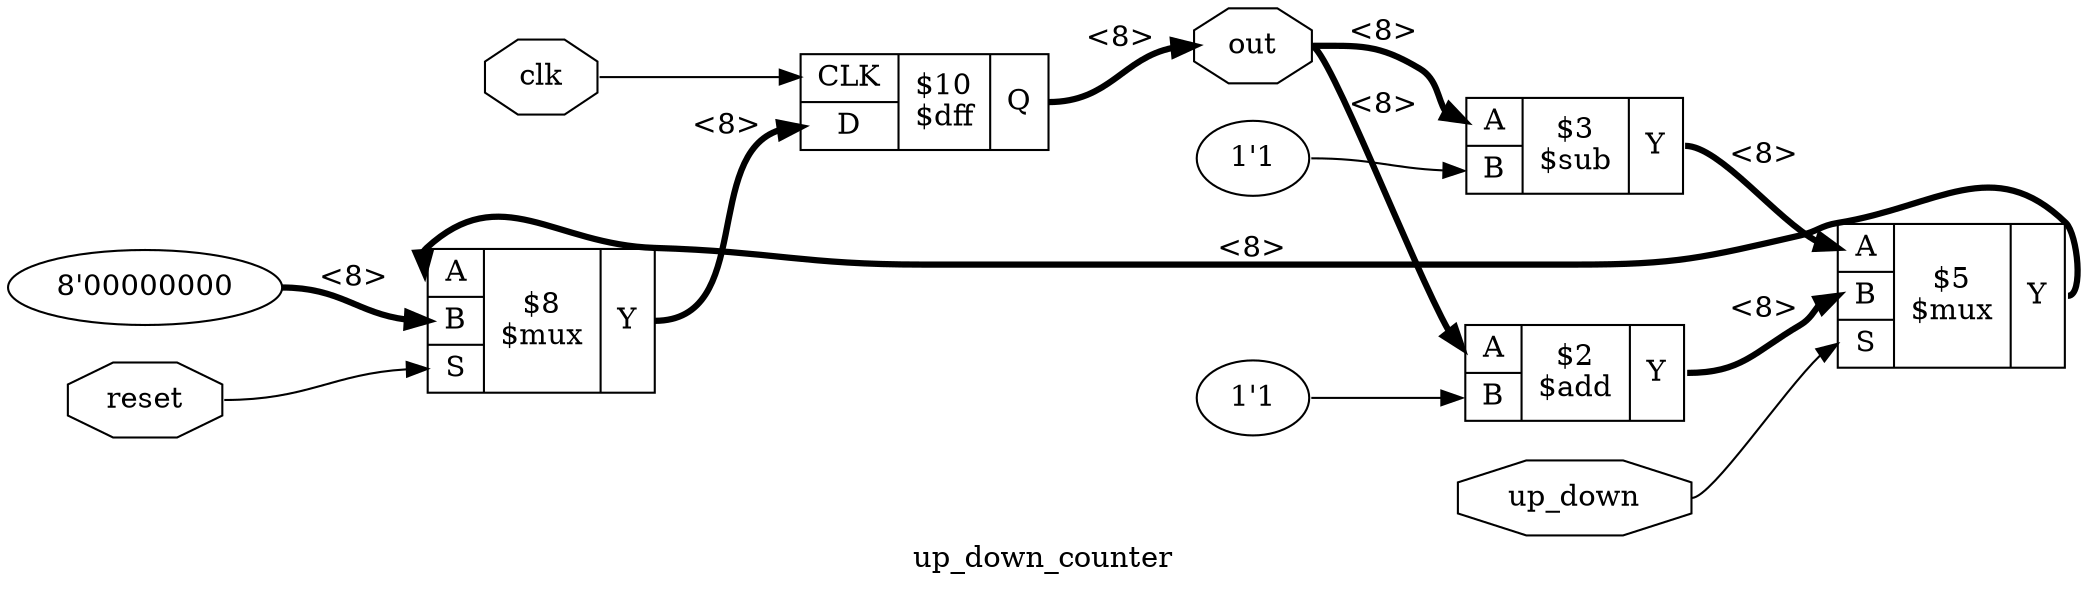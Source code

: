 digraph "up_down_counter" {
label="up_down_counter";
rankdir="LR";
remincross=true;
n6 [ shape=octagon, label="reset", color="black", fontcolor="black" ];
n7 [ shape=octagon, label="clk", color="black", fontcolor="black" ];
n8 [ shape=octagon, label="up_down", color="black", fontcolor="black" ];
n9 [ shape=octagon, label="out", color="black", fontcolor="black" ];
c13 [ shape=record, label="{{<p10> CLK|<p11> D}|$10\n$dff|{<p12> Q}}" ];
v0 [ label="8'00000000" ];
c18 [ shape=record, label="{{<p14> A|<p15> B|<p16> S}|$8\n$mux|{<p17> Y}}" ];
c19 [ shape=record, label="{{<p14> A|<p15> B|<p16> S}|$5\n$mux|{<p17> Y}}" ];
v1 [ label="1'1" ];
c20 [ shape=record, label="{{<p14> A|<p15> B}|$3\n$sub|{<p17> Y}}" ];
v2 [ label="1'1" ];
c21 [ shape=record, label="{{<p14> A|<p15> B}|$2\n$add|{<p17> Y}}" ];
c21:p17:e -> c19:p15:w [color="black", style="setlinewidth(3)", label="<8>"];
c19:p17:e -> c18:p14:w [color="black", style="setlinewidth(3)", label="<8>"];
c20:p17:e -> c19:p14:w [color="black", style="setlinewidth(3)", label="<8>"];
c18:p17:e -> c13:p11:w [color="black", style="setlinewidth(3)", label="<8>"];
n6:e -> c18:p16:w [color="black", label=""];
n7:e -> c13:p10:w [color="black", label=""];
n8:e -> c19:p16:w [color="black", label=""];
c13:p12:e -> n9:w [color="black", style="setlinewidth(3)", label="<8>"];
n9:e -> c20:p14:w [color="black", style="setlinewidth(3)", label="<8>"];
n9:e -> c21:p14:w [color="black", style="setlinewidth(3)", label="<8>"];
v0:e -> c18:p15:w [color="black", style="setlinewidth(3)", label="<8>"];
v1:e -> c20:p15:w [color="black", label=""];
v2:e -> c21:p15:w [color="black", label=""];
}
